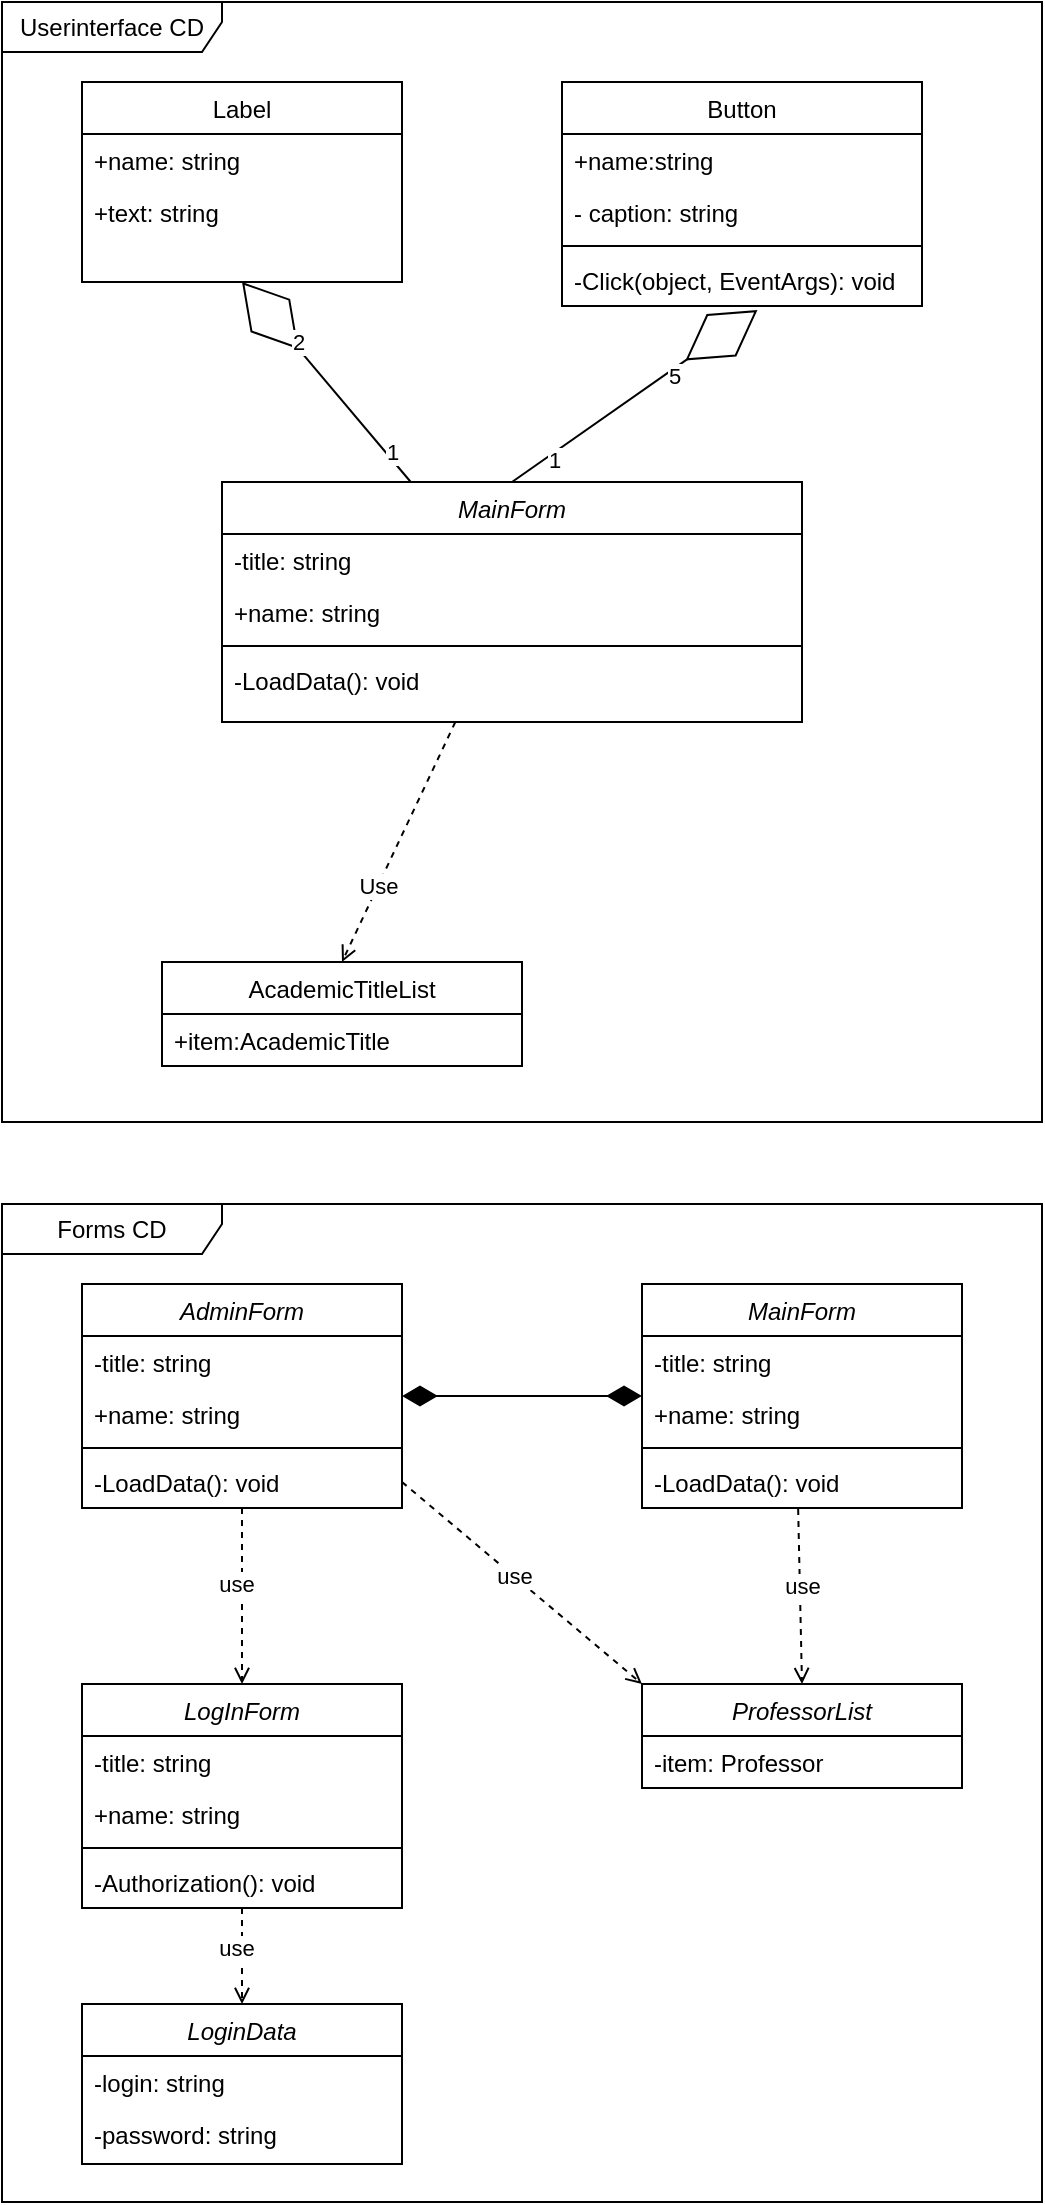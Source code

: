 <mxfile version="24.4.9" type="github">
  <diagram id="C5RBs43oDa-KdzZeNtuy" name="Page-1">
    <mxGraphModel dx="648" dy="1044" grid="1" gridSize="10" guides="1" tooltips="1" connect="1" arrows="1" fold="1" page="1" pageScale="1" pageWidth="827" pageHeight="1169" math="0" shadow="0">
      <root>
        <mxCell id="WIyWlLk6GJQsqaUBKTNV-0" />
        <mxCell id="WIyWlLk6GJQsqaUBKTNV-1" parent="WIyWlLk6GJQsqaUBKTNV-0" />
        <mxCell id="ZIT84KSmuLLEBC0kwbN_-9" style="rounded=0;orthogonalLoop=1;jettySize=auto;html=1;entryX=0.5;entryY=0;entryDx=0;entryDy=0;dashed=1;endArrow=open;endFill=0;" edge="1" parent="WIyWlLk6GJQsqaUBKTNV-1" source="zkfFHV4jXpPFQw0GAbJ--0" target="ZIT84KSmuLLEBC0kwbN_-2">
          <mxGeometry relative="1" as="geometry" />
        </mxCell>
        <mxCell id="ZIT84KSmuLLEBC0kwbN_-10" value="Use" style="edgeLabel;html=1;align=center;verticalAlign=middle;resizable=0;points=[];" vertex="1" connectable="0" parent="ZIT84KSmuLLEBC0kwbN_-9">
          <mxGeometry x="0.359" relative="1" as="geometry">
            <mxPoint as="offset" />
          </mxGeometry>
        </mxCell>
        <mxCell id="ZIT84KSmuLLEBC0kwbN_-11" style="rounded=0;orthogonalLoop=1;jettySize=auto;html=1;entryX=0.5;entryY=1;entryDx=0;entryDy=0;endArrow=diamondThin;endFill=0;strokeWidth=1;strokeColor=default;curved=0;startSize=10;endSize=41;" edge="1" parent="WIyWlLk6GJQsqaUBKTNV-1" source="zkfFHV4jXpPFQw0GAbJ--0" target="zkfFHV4jXpPFQw0GAbJ--6">
          <mxGeometry relative="1" as="geometry" />
        </mxCell>
        <mxCell id="ZIT84KSmuLLEBC0kwbN_-13" value="2" style="edgeLabel;html=1;align=center;verticalAlign=middle;resizable=0;points=[];" vertex="1" connectable="0" parent="ZIT84KSmuLLEBC0kwbN_-11">
          <mxGeometry x="0.387" y="-2" relative="1" as="geometry">
            <mxPoint as="offset" />
          </mxGeometry>
        </mxCell>
        <mxCell id="ZIT84KSmuLLEBC0kwbN_-14" value="1" style="edgeLabel;html=1;align=center;verticalAlign=middle;resizable=0;points=[];" vertex="1" connectable="0" parent="ZIT84KSmuLLEBC0kwbN_-11">
          <mxGeometry x="-0.728" y="-2" relative="1" as="geometry">
            <mxPoint as="offset" />
          </mxGeometry>
        </mxCell>
        <mxCell id="zkfFHV4jXpPFQw0GAbJ--0" value="MainForm" style="swimlane;fontStyle=2;align=center;verticalAlign=top;childLayout=stackLayout;horizontal=1;startSize=26;horizontalStack=0;resizeParent=1;resizeLast=0;collapsible=1;marginBottom=0;rounded=0;shadow=0;strokeWidth=1;" parent="WIyWlLk6GJQsqaUBKTNV-1" vertex="1">
          <mxGeometry x="150" y="280" width="290" height="120" as="geometry">
            <mxRectangle x="230" y="140" width="160" height="26" as="alternateBounds" />
          </mxGeometry>
        </mxCell>
        <mxCell id="zkfFHV4jXpPFQw0GAbJ--1" value="-title: string" style="text;align=left;verticalAlign=top;spacingLeft=4;spacingRight=4;overflow=hidden;rotatable=0;points=[[0,0.5],[1,0.5]];portConstraint=eastwest;" parent="zkfFHV4jXpPFQw0GAbJ--0" vertex="1">
          <mxGeometry y="26" width="290" height="26" as="geometry" />
        </mxCell>
        <mxCell id="zkfFHV4jXpPFQw0GAbJ--2" value="+name: string" style="text;align=left;verticalAlign=top;spacingLeft=4;spacingRight=4;overflow=hidden;rotatable=0;points=[[0,0.5],[1,0.5]];portConstraint=eastwest;rounded=0;shadow=0;html=0;" parent="zkfFHV4jXpPFQw0GAbJ--0" vertex="1">
          <mxGeometry y="52" width="290" height="26" as="geometry" />
        </mxCell>
        <mxCell id="zkfFHV4jXpPFQw0GAbJ--4" value="" style="line;html=1;strokeWidth=1;align=left;verticalAlign=middle;spacingTop=-1;spacingLeft=3;spacingRight=3;rotatable=0;labelPosition=right;points=[];portConstraint=eastwest;" parent="zkfFHV4jXpPFQw0GAbJ--0" vertex="1">
          <mxGeometry y="78" width="290" height="8" as="geometry" />
        </mxCell>
        <mxCell id="zkfFHV4jXpPFQw0GAbJ--5" value="-LoadData(): void" style="text;align=left;verticalAlign=top;spacingLeft=4;spacingRight=4;overflow=hidden;rotatable=0;points=[[0,0.5],[1,0.5]];portConstraint=eastwest;" parent="zkfFHV4jXpPFQw0GAbJ--0" vertex="1">
          <mxGeometry y="86" width="290" height="26" as="geometry" />
        </mxCell>
        <mxCell id="zkfFHV4jXpPFQw0GAbJ--6" value="Label" style="swimlane;fontStyle=0;align=center;verticalAlign=top;childLayout=stackLayout;horizontal=1;startSize=26;horizontalStack=0;resizeParent=1;resizeLast=0;collapsible=1;marginBottom=0;rounded=0;shadow=0;strokeWidth=1;" parent="WIyWlLk6GJQsqaUBKTNV-1" vertex="1">
          <mxGeometry x="80" y="80" width="160" height="100" as="geometry">
            <mxRectangle x="130" y="380" width="160" height="26" as="alternateBounds" />
          </mxGeometry>
        </mxCell>
        <mxCell id="zkfFHV4jXpPFQw0GAbJ--7" value="+name: string" style="text;align=left;verticalAlign=top;spacingLeft=4;spacingRight=4;overflow=hidden;rotatable=0;points=[[0,0.5],[1,0.5]];portConstraint=eastwest;" parent="zkfFHV4jXpPFQw0GAbJ--6" vertex="1">
          <mxGeometry y="26" width="160" height="26" as="geometry" />
        </mxCell>
        <mxCell id="zkfFHV4jXpPFQw0GAbJ--8" value="+text: string" style="text;align=left;verticalAlign=top;spacingLeft=4;spacingRight=4;overflow=hidden;rotatable=0;points=[[0,0.5],[1,0.5]];portConstraint=eastwest;rounded=0;shadow=0;html=0;" parent="zkfFHV4jXpPFQw0GAbJ--6" vertex="1">
          <mxGeometry y="52" width="160" height="26" as="geometry" />
        </mxCell>
        <mxCell id="zkfFHV4jXpPFQw0GAbJ--13" value="Button" style="swimlane;fontStyle=0;align=center;verticalAlign=top;childLayout=stackLayout;horizontal=1;startSize=26;horizontalStack=0;resizeParent=1;resizeLast=0;collapsible=1;marginBottom=0;rounded=0;shadow=0;strokeWidth=1;" parent="WIyWlLk6GJQsqaUBKTNV-1" vertex="1">
          <mxGeometry x="320" y="80" width="180" height="112" as="geometry">
            <mxRectangle x="340" y="380" width="170" height="26" as="alternateBounds" />
          </mxGeometry>
        </mxCell>
        <mxCell id="zkfFHV4jXpPFQw0GAbJ--14" value="+name:string" style="text;align=left;verticalAlign=top;spacingLeft=4;spacingRight=4;overflow=hidden;rotatable=0;points=[[0,0.5],[1,0.5]];portConstraint=eastwest;" parent="zkfFHV4jXpPFQw0GAbJ--13" vertex="1">
          <mxGeometry y="26" width="180" height="26" as="geometry" />
        </mxCell>
        <mxCell id="ZIT84KSmuLLEBC0kwbN_-0" value="- caption: string" style="text;align=left;verticalAlign=top;spacingLeft=4;spacingRight=4;overflow=hidden;rotatable=0;points=[[0,0.5],[1,0.5]];portConstraint=eastwest;" vertex="1" parent="zkfFHV4jXpPFQw0GAbJ--13">
          <mxGeometry y="52" width="180" height="26" as="geometry" />
        </mxCell>
        <mxCell id="zkfFHV4jXpPFQw0GAbJ--15" value="" style="line;html=1;strokeWidth=1;align=left;verticalAlign=middle;spacingTop=-1;spacingLeft=3;spacingRight=3;rotatable=0;labelPosition=right;points=[];portConstraint=eastwest;" parent="zkfFHV4jXpPFQw0GAbJ--13" vertex="1">
          <mxGeometry y="78" width="180" height="8" as="geometry" />
        </mxCell>
        <mxCell id="ZIT84KSmuLLEBC0kwbN_-1" value="-Click(object, EventArgs): void" style="text;align=left;verticalAlign=top;spacingLeft=4;spacingRight=4;overflow=hidden;rotatable=0;points=[[0,0.5],[1,0.5]];portConstraint=eastwest;" vertex="1" parent="zkfFHV4jXpPFQw0GAbJ--13">
          <mxGeometry y="86" width="180" height="26" as="geometry" />
        </mxCell>
        <mxCell id="ZIT84KSmuLLEBC0kwbN_-2" value="AcademicTitleList" style="swimlane;fontStyle=0;align=center;verticalAlign=top;childLayout=stackLayout;horizontal=1;startSize=26;horizontalStack=0;resizeParent=1;resizeLast=0;collapsible=1;marginBottom=0;rounded=0;shadow=0;strokeWidth=1;" vertex="1" parent="WIyWlLk6GJQsqaUBKTNV-1">
          <mxGeometry x="120" y="520" width="180" height="52" as="geometry">
            <mxRectangle x="340" y="380" width="170" height="26" as="alternateBounds" />
          </mxGeometry>
        </mxCell>
        <mxCell id="ZIT84KSmuLLEBC0kwbN_-3" value="+item:AcademicTitle" style="text;align=left;verticalAlign=top;spacingLeft=4;spacingRight=4;overflow=hidden;rotatable=0;points=[[0,0.5],[1,0.5]];portConstraint=eastwest;" vertex="1" parent="ZIT84KSmuLLEBC0kwbN_-2">
          <mxGeometry y="26" width="180" height="26" as="geometry" />
        </mxCell>
        <mxCell id="ZIT84KSmuLLEBC0kwbN_-12" style="rounded=0;orthogonalLoop=1;jettySize=auto;html=1;entryX=0.543;entryY=1.077;entryDx=0;entryDy=0;endArrow=diamondThin;endFill=0;strokeWidth=1;strokeColor=default;curved=0;startSize=10;endSize=41;entryPerimeter=0;exitX=0.5;exitY=0;exitDx=0;exitDy=0;" edge="1" parent="WIyWlLk6GJQsqaUBKTNV-1" source="zkfFHV4jXpPFQw0GAbJ--0" target="ZIT84KSmuLLEBC0kwbN_-1">
          <mxGeometry relative="1" as="geometry">
            <mxPoint x="310" y="423" as="sourcePoint" />
            <mxPoint x="120" y="370" as="targetPoint" />
          </mxGeometry>
        </mxCell>
        <mxCell id="ZIT84KSmuLLEBC0kwbN_-15" value="5" style="edgeLabel;html=1;align=center;verticalAlign=middle;resizable=0;points=[];" vertex="1" connectable="0" parent="ZIT84KSmuLLEBC0kwbN_-12">
          <mxGeometry x="0.297" y="-3" relative="1" as="geometry">
            <mxPoint as="offset" />
          </mxGeometry>
        </mxCell>
        <mxCell id="ZIT84KSmuLLEBC0kwbN_-16" value="1" style="edgeLabel;html=1;align=center;verticalAlign=middle;resizable=0;points=[];" vertex="1" connectable="0" parent="ZIT84KSmuLLEBC0kwbN_-12">
          <mxGeometry x="-0.685" y="-3" relative="1" as="geometry">
            <mxPoint as="offset" />
          </mxGeometry>
        </mxCell>
        <mxCell id="ZIT84KSmuLLEBC0kwbN_-17" value="Userinterface CD" style="shape=umlFrame;whiteSpace=wrap;html=1;pointerEvents=0;width=110;height=25;" vertex="1" parent="WIyWlLk6GJQsqaUBKTNV-1">
          <mxGeometry x="40" y="40" width="520" height="560" as="geometry" />
        </mxCell>
        <mxCell id="ZIT84KSmuLLEBC0kwbN_-18" value="MainForm" style="swimlane;fontStyle=2;align=center;verticalAlign=top;childLayout=stackLayout;horizontal=1;startSize=26;horizontalStack=0;resizeParent=1;resizeLast=0;collapsible=1;marginBottom=0;rounded=0;shadow=0;strokeWidth=1;" vertex="1" parent="WIyWlLk6GJQsqaUBKTNV-1">
          <mxGeometry x="360" y="681" width="160" height="112" as="geometry">
            <mxRectangle x="230" y="140" width="160" height="26" as="alternateBounds" />
          </mxGeometry>
        </mxCell>
        <mxCell id="ZIT84KSmuLLEBC0kwbN_-19" value="-title: string" style="text;align=left;verticalAlign=top;spacingLeft=4;spacingRight=4;overflow=hidden;rotatable=0;points=[[0,0.5],[1,0.5]];portConstraint=eastwest;" vertex="1" parent="ZIT84KSmuLLEBC0kwbN_-18">
          <mxGeometry y="26" width="160" height="26" as="geometry" />
        </mxCell>
        <mxCell id="ZIT84KSmuLLEBC0kwbN_-20" value="+name: string" style="text;align=left;verticalAlign=top;spacingLeft=4;spacingRight=4;overflow=hidden;rotatable=0;points=[[0,0.5],[1,0.5]];portConstraint=eastwest;rounded=0;shadow=0;html=0;" vertex="1" parent="ZIT84KSmuLLEBC0kwbN_-18">
          <mxGeometry y="52" width="160" height="26" as="geometry" />
        </mxCell>
        <mxCell id="ZIT84KSmuLLEBC0kwbN_-22" value="" style="line;html=1;strokeWidth=1;align=left;verticalAlign=middle;spacingTop=-1;spacingLeft=3;spacingRight=3;rotatable=0;labelPosition=right;points=[];portConstraint=eastwest;" vertex="1" parent="ZIT84KSmuLLEBC0kwbN_-18">
          <mxGeometry y="78" width="160" height="8" as="geometry" />
        </mxCell>
        <mxCell id="ZIT84KSmuLLEBC0kwbN_-23" value="-LoadData(): void" style="text;align=left;verticalAlign=top;spacingLeft=4;spacingRight=4;overflow=hidden;rotatable=0;points=[[0,0.5],[1,0.5]];portConstraint=eastwest;" vertex="1" parent="ZIT84KSmuLLEBC0kwbN_-18">
          <mxGeometry y="86" width="160" height="26" as="geometry" />
        </mxCell>
        <mxCell id="ZIT84KSmuLLEBC0kwbN_-38" style="edgeStyle=orthogonalEdgeStyle;rounded=0;orthogonalLoop=1;jettySize=auto;html=1;entryX=0.5;entryY=0;entryDx=0;entryDy=0;dashed=1;endArrow=open;endFill=0;" edge="1" parent="WIyWlLk6GJQsqaUBKTNV-1" source="ZIT84KSmuLLEBC0kwbN_-25" target="ZIT84KSmuLLEBC0kwbN_-33">
          <mxGeometry relative="1" as="geometry" />
        </mxCell>
        <mxCell id="ZIT84KSmuLLEBC0kwbN_-39" value="use" style="edgeLabel;html=1;align=center;verticalAlign=middle;resizable=0;points=[];" vertex="1" connectable="0" parent="ZIT84KSmuLLEBC0kwbN_-38">
          <mxGeometry x="-0.117" y="-3" relative="1" as="geometry">
            <mxPoint y="-1" as="offset" />
          </mxGeometry>
        </mxCell>
        <mxCell id="ZIT84KSmuLLEBC0kwbN_-25" value="LogInForm" style="swimlane;fontStyle=2;align=center;verticalAlign=top;childLayout=stackLayout;horizontal=1;startSize=26;horizontalStack=0;resizeParent=1;resizeLast=0;collapsible=1;marginBottom=0;rounded=0;shadow=0;strokeWidth=1;" vertex="1" parent="WIyWlLk6GJQsqaUBKTNV-1">
          <mxGeometry x="80" y="881" width="160" height="112" as="geometry">
            <mxRectangle x="230" y="140" width="160" height="26" as="alternateBounds" />
          </mxGeometry>
        </mxCell>
        <mxCell id="ZIT84KSmuLLEBC0kwbN_-26" value="-title: string" style="text;align=left;verticalAlign=top;spacingLeft=4;spacingRight=4;overflow=hidden;rotatable=0;points=[[0,0.5],[1,0.5]];portConstraint=eastwest;" vertex="1" parent="ZIT84KSmuLLEBC0kwbN_-25">
          <mxGeometry y="26" width="160" height="26" as="geometry" />
        </mxCell>
        <mxCell id="ZIT84KSmuLLEBC0kwbN_-27" value="+name: string" style="text;align=left;verticalAlign=top;spacingLeft=4;spacingRight=4;overflow=hidden;rotatable=0;points=[[0,0.5],[1,0.5]];portConstraint=eastwest;rounded=0;shadow=0;html=0;" vertex="1" parent="ZIT84KSmuLLEBC0kwbN_-25">
          <mxGeometry y="52" width="160" height="26" as="geometry" />
        </mxCell>
        <mxCell id="ZIT84KSmuLLEBC0kwbN_-29" value="" style="line;html=1;strokeWidth=1;align=left;verticalAlign=middle;spacingTop=-1;spacingLeft=3;spacingRight=3;rotatable=0;labelPosition=right;points=[];portConstraint=eastwest;" vertex="1" parent="ZIT84KSmuLLEBC0kwbN_-25">
          <mxGeometry y="78" width="160" height="8" as="geometry" />
        </mxCell>
        <mxCell id="ZIT84KSmuLLEBC0kwbN_-31" value="-Authorization(): void" style="text;align=left;verticalAlign=top;spacingLeft=4;spacingRight=4;overflow=hidden;rotatable=0;points=[[0,0.5],[1,0.5]];portConstraint=eastwest;" vertex="1" parent="ZIT84KSmuLLEBC0kwbN_-25">
          <mxGeometry y="86" width="160" height="26" as="geometry" />
        </mxCell>
        <mxCell id="ZIT84KSmuLLEBC0kwbN_-33" value="LoginData" style="swimlane;fontStyle=2;align=center;verticalAlign=top;childLayout=stackLayout;horizontal=1;startSize=26;horizontalStack=0;resizeParent=1;resizeLast=0;collapsible=1;marginBottom=0;rounded=0;shadow=0;strokeWidth=1;" vertex="1" parent="WIyWlLk6GJQsqaUBKTNV-1">
          <mxGeometry x="80" y="1041" width="160" height="80" as="geometry">
            <mxRectangle x="230" y="140" width="160" height="26" as="alternateBounds" />
          </mxGeometry>
        </mxCell>
        <mxCell id="ZIT84KSmuLLEBC0kwbN_-34" value="-login: string" style="text;align=left;verticalAlign=top;spacingLeft=4;spacingRight=4;overflow=hidden;rotatable=0;points=[[0,0.5],[1,0.5]];portConstraint=eastwest;" vertex="1" parent="ZIT84KSmuLLEBC0kwbN_-33">
          <mxGeometry y="26" width="160" height="26" as="geometry" />
        </mxCell>
        <mxCell id="ZIT84KSmuLLEBC0kwbN_-35" value="-password: string" style="text;align=left;verticalAlign=top;spacingLeft=4;spacingRight=4;overflow=hidden;rotatable=0;points=[[0,0.5],[1,0.5]];portConstraint=eastwest;rounded=0;shadow=0;html=0;" vertex="1" parent="ZIT84KSmuLLEBC0kwbN_-33">
          <mxGeometry y="52" width="160" height="26" as="geometry" />
        </mxCell>
        <mxCell id="ZIT84KSmuLLEBC0kwbN_-51" style="edgeStyle=orthogonalEdgeStyle;rounded=0;orthogonalLoop=1;jettySize=auto;html=1;entryX=0.5;entryY=0;entryDx=0;entryDy=0;dashed=1;endArrow=open;endFill=0;" edge="1" parent="WIyWlLk6GJQsqaUBKTNV-1" source="ZIT84KSmuLLEBC0kwbN_-44" target="ZIT84KSmuLLEBC0kwbN_-25">
          <mxGeometry relative="1" as="geometry" />
        </mxCell>
        <mxCell id="ZIT84KSmuLLEBC0kwbN_-52" value="use" style="edgeLabel;html=1;align=center;verticalAlign=middle;resizable=0;points=[];" vertex="1" connectable="0" parent="ZIT84KSmuLLEBC0kwbN_-51">
          <mxGeometry x="-0.109" y="-3" relative="1" as="geometry">
            <mxPoint y="-1" as="offset" />
          </mxGeometry>
        </mxCell>
        <mxCell id="ZIT84KSmuLLEBC0kwbN_-53" style="edgeStyle=orthogonalEdgeStyle;rounded=0;orthogonalLoop=1;jettySize=auto;html=1;endArrow=diamondThin;endFill=1;startArrow=diamondThin;startFill=1;endSize=15;startSize=15;" edge="1" parent="WIyWlLk6GJQsqaUBKTNV-1" source="ZIT84KSmuLLEBC0kwbN_-44" target="ZIT84KSmuLLEBC0kwbN_-18">
          <mxGeometry relative="1" as="geometry" />
        </mxCell>
        <mxCell id="ZIT84KSmuLLEBC0kwbN_-44" value="AdminForm" style="swimlane;fontStyle=2;align=center;verticalAlign=top;childLayout=stackLayout;horizontal=1;startSize=26;horizontalStack=0;resizeParent=1;resizeLast=0;collapsible=1;marginBottom=0;rounded=0;shadow=0;strokeWidth=1;" vertex="1" parent="WIyWlLk6GJQsqaUBKTNV-1">
          <mxGeometry x="80" y="681" width="160" height="112" as="geometry">
            <mxRectangle x="230" y="140" width="160" height="26" as="alternateBounds" />
          </mxGeometry>
        </mxCell>
        <mxCell id="ZIT84KSmuLLEBC0kwbN_-45" value="-title: string" style="text;align=left;verticalAlign=top;spacingLeft=4;spacingRight=4;overflow=hidden;rotatable=0;points=[[0,0.5],[1,0.5]];portConstraint=eastwest;" vertex="1" parent="ZIT84KSmuLLEBC0kwbN_-44">
          <mxGeometry y="26" width="160" height="26" as="geometry" />
        </mxCell>
        <mxCell id="ZIT84KSmuLLEBC0kwbN_-46" value="+name: string" style="text;align=left;verticalAlign=top;spacingLeft=4;spacingRight=4;overflow=hidden;rotatable=0;points=[[0,0.5],[1,0.5]];portConstraint=eastwest;rounded=0;shadow=0;html=0;" vertex="1" parent="ZIT84KSmuLLEBC0kwbN_-44">
          <mxGeometry y="52" width="160" height="26" as="geometry" />
        </mxCell>
        <mxCell id="ZIT84KSmuLLEBC0kwbN_-47" value="" style="line;html=1;strokeWidth=1;align=left;verticalAlign=middle;spacingTop=-1;spacingLeft=3;spacingRight=3;rotatable=0;labelPosition=right;points=[];portConstraint=eastwest;" vertex="1" parent="ZIT84KSmuLLEBC0kwbN_-44">
          <mxGeometry y="78" width="160" height="8" as="geometry" />
        </mxCell>
        <mxCell id="ZIT84KSmuLLEBC0kwbN_-49" value="-LoadData(): void" style="text;align=left;verticalAlign=top;spacingLeft=4;spacingRight=4;overflow=hidden;rotatable=0;points=[[0,0.5],[1,0.5]];portConstraint=eastwest;" vertex="1" parent="ZIT84KSmuLLEBC0kwbN_-44">
          <mxGeometry y="86" width="160" height="26" as="geometry" />
        </mxCell>
        <mxCell id="ZIT84KSmuLLEBC0kwbN_-54" value="ProfessorList" style="swimlane;fontStyle=2;align=center;verticalAlign=top;childLayout=stackLayout;horizontal=1;startSize=26;horizontalStack=0;resizeParent=1;resizeLast=0;collapsible=1;marginBottom=0;rounded=0;shadow=0;strokeWidth=1;" vertex="1" parent="WIyWlLk6GJQsqaUBKTNV-1">
          <mxGeometry x="360" y="881" width="160" height="52" as="geometry">
            <mxRectangle x="230" y="140" width="160" height="26" as="alternateBounds" />
          </mxGeometry>
        </mxCell>
        <mxCell id="ZIT84KSmuLLEBC0kwbN_-55" value="-item: Professor" style="text;align=left;verticalAlign=top;spacingLeft=4;spacingRight=4;overflow=hidden;rotatable=0;points=[[0,0.5],[1,0.5]];portConstraint=eastwest;" vertex="1" parent="ZIT84KSmuLLEBC0kwbN_-54">
          <mxGeometry y="26" width="160" height="26" as="geometry" />
        </mxCell>
        <mxCell id="ZIT84KSmuLLEBC0kwbN_-59" style="rounded=0;orthogonalLoop=1;jettySize=auto;html=1;entryX=0;entryY=0;entryDx=0;entryDy=0;dashed=1;endArrow=open;endFill=0;exitX=1;exitY=0.5;exitDx=0;exitDy=0;" edge="1" parent="WIyWlLk6GJQsqaUBKTNV-1" source="ZIT84KSmuLLEBC0kwbN_-49" target="ZIT84KSmuLLEBC0kwbN_-54">
          <mxGeometry relative="1" as="geometry">
            <mxPoint x="294.33" y="803" as="sourcePoint" />
            <mxPoint x="294.33" y="891" as="targetPoint" />
          </mxGeometry>
        </mxCell>
        <mxCell id="ZIT84KSmuLLEBC0kwbN_-60" value="use" style="edgeLabel;html=1;align=center;verticalAlign=middle;resizable=0;points=[];" vertex="1" connectable="0" parent="ZIT84KSmuLLEBC0kwbN_-59">
          <mxGeometry x="-0.109" y="-3" relative="1" as="geometry">
            <mxPoint x="4" y="-1" as="offset" />
          </mxGeometry>
        </mxCell>
        <mxCell id="ZIT84KSmuLLEBC0kwbN_-61" style="rounded=0;orthogonalLoop=1;jettySize=auto;html=1;entryX=0.5;entryY=0;entryDx=0;entryDy=0;dashed=1;endArrow=open;endFill=0;exitX=0.488;exitY=1.021;exitDx=0;exitDy=0;exitPerimeter=0;" edge="1" parent="WIyWlLk6GJQsqaUBKTNV-1" source="ZIT84KSmuLLEBC0kwbN_-23" target="ZIT84KSmuLLEBC0kwbN_-54">
          <mxGeometry relative="1" as="geometry">
            <mxPoint x="300" y="780" as="sourcePoint" />
            <mxPoint x="420" y="881" as="targetPoint" />
          </mxGeometry>
        </mxCell>
        <mxCell id="ZIT84KSmuLLEBC0kwbN_-62" value="use" style="edgeLabel;html=1;align=center;verticalAlign=middle;resizable=0;points=[];" vertex="1" connectable="0" parent="ZIT84KSmuLLEBC0kwbN_-61">
          <mxGeometry x="-0.109" y="-3" relative="1" as="geometry">
            <mxPoint x="4" y="-1" as="offset" />
          </mxGeometry>
        </mxCell>
        <mxCell id="ZIT84KSmuLLEBC0kwbN_-63" value="Forms CD" style="shape=umlFrame;whiteSpace=wrap;html=1;pointerEvents=0;width=110;height=25;" vertex="1" parent="WIyWlLk6GJQsqaUBKTNV-1">
          <mxGeometry x="40" y="641" width="520" height="499" as="geometry" />
        </mxCell>
      </root>
    </mxGraphModel>
  </diagram>
</mxfile>
